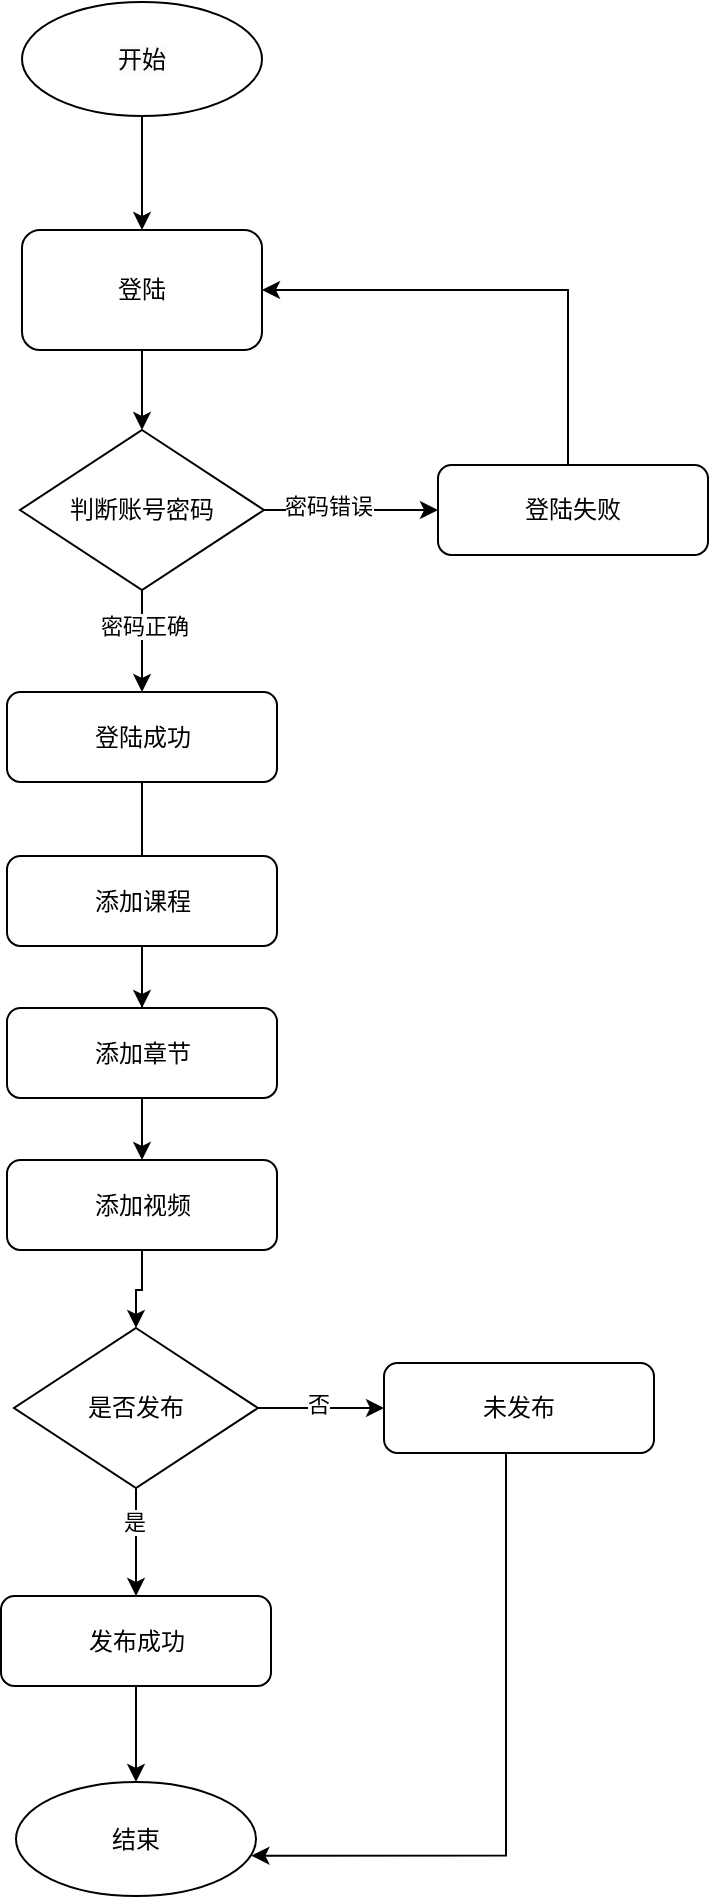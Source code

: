 <mxfile version="21.0.6" type="github">
  <diagram name="第 1 页" id="mnLebOI9BBhnXuiOV1Yw">
    <mxGraphModel dx="1818" dy="1002" grid="0" gridSize="10" guides="1" tooltips="1" connect="1" arrows="1" fold="1" page="1" pageScale="1" pageWidth="827" pageHeight="1169" math="0" shadow="0">
      <root>
        <mxCell id="0" />
        <mxCell id="1" parent="0" />
        <mxCell id="6e3ZawmdIFsGpvc9r78N-12" value="" style="edgeStyle=orthogonalEdgeStyle;rounded=0;orthogonalLoop=1;jettySize=auto;html=1;" edge="1" parent="1" source="6e3ZawmdIFsGpvc9r78N-1" target="6e3ZawmdIFsGpvc9r78N-2">
          <mxGeometry relative="1" as="geometry" />
        </mxCell>
        <mxCell id="6e3ZawmdIFsGpvc9r78N-1" value="&lt;meta charset=&quot;utf-8&quot;&gt;&lt;span style=&quot;color: rgb(0, 0, 0); font-family: Helvetica; font-size: 12px; font-style: normal; font-variant-ligatures: normal; font-variant-caps: normal; font-weight: 400; letter-spacing: normal; orphans: 2; text-align: center; text-indent: 0px; text-transform: none; widows: 2; word-spacing: 0px; -webkit-text-stroke-width: 0px; background-color: rgb(251, 251, 251); text-decoration-thickness: initial; text-decoration-style: initial; text-decoration-color: initial; float: none; display: inline !important;&quot;&gt;开始&lt;/span&gt;" style="ellipse;whiteSpace=wrap;html=1;" vertex="1" parent="1">
          <mxGeometry x="252" y="77" width="120" height="57" as="geometry" />
        </mxCell>
        <mxCell id="6e3ZawmdIFsGpvc9r78N-13" value="" style="edgeStyle=orthogonalEdgeStyle;rounded=0;orthogonalLoop=1;jettySize=auto;html=1;" edge="1" parent="1" source="6e3ZawmdIFsGpvc9r78N-2" target="6e3ZawmdIFsGpvc9r78N-3">
          <mxGeometry relative="1" as="geometry" />
        </mxCell>
        <mxCell id="6e3ZawmdIFsGpvc9r78N-2" value="登陆" style="rounded=1;whiteSpace=wrap;html=1;" vertex="1" parent="1">
          <mxGeometry x="252" y="191" width="120" height="60" as="geometry" />
        </mxCell>
        <mxCell id="6e3ZawmdIFsGpvc9r78N-15" value="" style="edgeStyle=orthogonalEdgeStyle;rounded=0;orthogonalLoop=1;jettySize=auto;html=1;" edge="1" parent="1" source="6e3ZawmdIFsGpvc9r78N-3" target="6e3ZawmdIFsGpvc9r78N-4">
          <mxGeometry relative="1" as="geometry" />
        </mxCell>
        <mxCell id="6e3ZawmdIFsGpvc9r78N-27" value="密码正确" style="edgeLabel;html=1;align=center;verticalAlign=middle;resizable=0;points=[];" vertex="1" connectable="0" parent="6e3ZawmdIFsGpvc9r78N-15">
          <mxGeometry x="-0.287" y="1" relative="1" as="geometry">
            <mxPoint as="offset" />
          </mxGeometry>
        </mxCell>
        <mxCell id="6e3ZawmdIFsGpvc9r78N-16" value="" style="edgeStyle=orthogonalEdgeStyle;rounded=0;orthogonalLoop=1;jettySize=auto;html=1;" edge="1" parent="1" source="6e3ZawmdIFsGpvc9r78N-3" target="6e3ZawmdIFsGpvc9r78N-14">
          <mxGeometry relative="1" as="geometry" />
        </mxCell>
        <mxCell id="6e3ZawmdIFsGpvc9r78N-28" value="密码错误" style="edgeLabel;html=1;align=center;verticalAlign=middle;resizable=0;points=[];" vertex="1" connectable="0" parent="6e3ZawmdIFsGpvc9r78N-16">
          <mxGeometry x="-0.271" y="2" relative="1" as="geometry">
            <mxPoint as="offset" />
          </mxGeometry>
        </mxCell>
        <mxCell id="6e3ZawmdIFsGpvc9r78N-3" value="判断账号密码" style="rhombus;whiteSpace=wrap;html=1;" vertex="1" parent="1">
          <mxGeometry x="251" y="291" width="122" height="80" as="geometry" />
        </mxCell>
        <mxCell id="6e3ZawmdIFsGpvc9r78N-18" value="" style="edgeStyle=orthogonalEdgeStyle;rounded=0;orthogonalLoop=1;jettySize=auto;html=1;" edge="1" parent="1" source="6e3ZawmdIFsGpvc9r78N-4" target="6e3ZawmdIFsGpvc9r78N-6">
          <mxGeometry relative="1" as="geometry" />
        </mxCell>
        <mxCell id="6e3ZawmdIFsGpvc9r78N-4" value="登陆成功" style="rounded=1;whiteSpace=wrap;html=1;" vertex="1" parent="1">
          <mxGeometry x="244.5" y="422" width="135" height="45" as="geometry" />
        </mxCell>
        <mxCell id="6e3ZawmdIFsGpvc9r78N-19" value="" style="edgeStyle=orthogonalEdgeStyle;rounded=0;orthogonalLoop=1;jettySize=auto;html=1;" edge="1" parent="1" source="6e3ZawmdIFsGpvc9r78N-5" target="6e3ZawmdIFsGpvc9r78N-7">
          <mxGeometry relative="1" as="geometry" />
        </mxCell>
        <mxCell id="6e3ZawmdIFsGpvc9r78N-5" value="添加课程" style="rounded=1;whiteSpace=wrap;html=1;" vertex="1" parent="1">
          <mxGeometry x="244.5" y="504" width="135" height="45" as="geometry" />
        </mxCell>
        <mxCell id="6e3ZawmdIFsGpvc9r78N-6" value="添加章节" style="rounded=1;whiteSpace=wrap;html=1;" vertex="1" parent="1">
          <mxGeometry x="244.5" y="580" width="135" height="45" as="geometry" />
        </mxCell>
        <mxCell id="6e3ZawmdIFsGpvc9r78N-20" value="" style="edgeStyle=orthogonalEdgeStyle;rounded=0;orthogonalLoop=1;jettySize=auto;html=1;" edge="1" parent="1" source="6e3ZawmdIFsGpvc9r78N-7" target="6e3ZawmdIFsGpvc9r78N-8">
          <mxGeometry relative="1" as="geometry" />
        </mxCell>
        <mxCell id="6e3ZawmdIFsGpvc9r78N-7" value="添加视频" style="rounded=1;whiteSpace=wrap;html=1;" vertex="1" parent="1">
          <mxGeometry x="244.5" y="656" width="135" height="45" as="geometry" />
        </mxCell>
        <mxCell id="6e3ZawmdIFsGpvc9r78N-21" value="" style="edgeStyle=orthogonalEdgeStyle;rounded=0;orthogonalLoop=1;jettySize=auto;html=1;" edge="1" parent="1" source="6e3ZawmdIFsGpvc9r78N-8" target="6e3ZawmdIFsGpvc9r78N-9">
          <mxGeometry relative="1" as="geometry" />
        </mxCell>
        <mxCell id="6e3ZawmdIFsGpvc9r78N-25" value="否" style="edgeLabel;html=1;align=center;verticalAlign=middle;resizable=0;points=[];" vertex="1" connectable="0" parent="6e3ZawmdIFsGpvc9r78N-21">
          <mxGeometry x="-0.056" y="2" relative="1" as="geometry">
            <mxPoint as="offset" />
          </mxGeometry>
        </mxCell>
        <mxCell id="6e3ZawmdIFsGpvc9r78N-22" value="" style="edgeStyle=orthogonalEdgeStyle;rounded=0;orthogonalLoop=1;jettySize=auto;html=1;" edge="1" parent="1" source="6e3ZawmdIFsGpvc9r78N-8" target="6e3ZawmdIFsGpvc9r78N-10">
          <mxGeometry relative="1" as="geometry" />
        </mxCell>
        <mxCell id="6e3ZawmdIFsGpvc9r78N-26" value="是" style="edgeLabel;html=1;align=center;verticalAlign=middle;resizable=0;points=[];" vertex="1" connectable="0" parent="6e3ZawmdIFsGpvc9r78N-22">
          <mxGeometry x="-0.374" y="-1" relative="1" as="geometry">
            <mxPoint as="offset" />
          </mxGeometry>
        </mxCell>
        <mxCell id="6e3ZawmdIFsGpvc9r78N-8" value="是否发布" style="rhombus;whiteSpace=wrap;html=1;" vertex="1" parent="1">
          <mxGeometry x="248" y="740" width="122" height="80" as="geometry" />
        </mxCell>
        <mxCell id="6e3ZawmdIFsGpvc9r78N-24" style="edgeStyle=orthogonalEdgeStyle;rounded=0;orthogonalLoop=1;jettySize=auto;html=1;entryX=0.981;entryY=0.646;entryDx=0;entryDy=0;entryPerimeter=0;" edge="1" parent="1" source="6e3ZawmdIFsGpvc9r78N-9" target="6e3ZawmdIFsGpvc9r78N-11">
          <mxGeometry relative="1" as="geometry">
            <Array as="points">
              <mxPoint x="494" y="1004" />
            </Array>
          </mxGeometry>
        </mxCell>
        <mxCell id="6e3ZawmdIFsGpvc9r78N-9" value="未发布" style="rounded=1;whiteSpace=wrap;html=1;" vertex="1" parent="1">
          <mxGeometry x="433" y="757.5" width="135" height="45" as="geometry" />
        </mxCell>
        <mxCell id="6e3ZawmdIFsGpvc9r78N-23" value="" style="edgeStyle=orthogonalEdgeStyle;rounded=0;orthogonalLoop=1;jettySize=auto;html=1;" edge="1" parent="1" source="6e3ZawmdIFsGpvc9r78N-10" target="6e3ZawmdIFsGpvc9r78N-11">
          <mxGeometry relative="1" as="geometry" />
        </mxCell>
        <mxCell id="6e3ZawmdIFsGpvc9r78N-10" value="发布成功" style="rounded=1;whiteSpace=wrap;html=1;" vertex="1" parent="1">
          <mxGeometry x="241.5" y="874" width="135" height="45" as="geometry" />
        </mxCell>
        <mxCell id="6e3ZawmdIFsGpvc9r78N-11" value="&lt;span style=&quot;color: rgb(0, 0, 0); font-family: Helvetica; font-size: 12px; font-style: normal; font-variant-ligatures: normal; font-variant-caps: normal; font-weight: 400; letter-spacing: normal; orphans: 2; text-align: center; text-indent: 0px; text-transform: none; widows: 2; word-spacing: 0px; -webkit-text-stroke-width: 0px; background-color: rgb(251, 251, 251); text-decoration-thickness: initial; text-decoration-style: initial; text-decoration-color: initial; float: none; display: inline !important;&quot;&gt;结束&lt;/span&gt;" style="ellipse;whiteSpace=wrap;html=1;" vertex="1" parent="1">
          <mxGeometry x="249" y="967" width="120" height="57" as="geometry" />
        </mxCell>
        <mxCell id="6e3ZawmdIFsGpvc9r78N-17" style="edgeStyle=orthogonalEdgeStyle;rounded=0;orthogonalLoop=1;jettySize=auto;html=1;entryX=1;entryY=0.5;entryDx=0;entryDy=0;" edge="1" parent="1" source="6e3ZawmdIFsGpvc9r78N-14" target="6e3ZawmdIFsGpvc9r78N-2">
          <mxGeometry relative="1" as="geometry">
            <Array as="points">
              <mxPoint x="525" y="221" />
            </Array>
          </mxGeometry>
        </mxCell>
        <mxCell id="6e3ZawmdIFsGpvc9r78N-14" value="登陆失败" style="rounded=1;whiteSpace=wrap;html=1;" vertex="1" parent="1">
          <mxGeometry x="460" y="308.5" width="135" height="45" as="geometry" />
        </mxCell>
      </root>
    </mxGraphModel>
  </diagram>
</mxfile>
